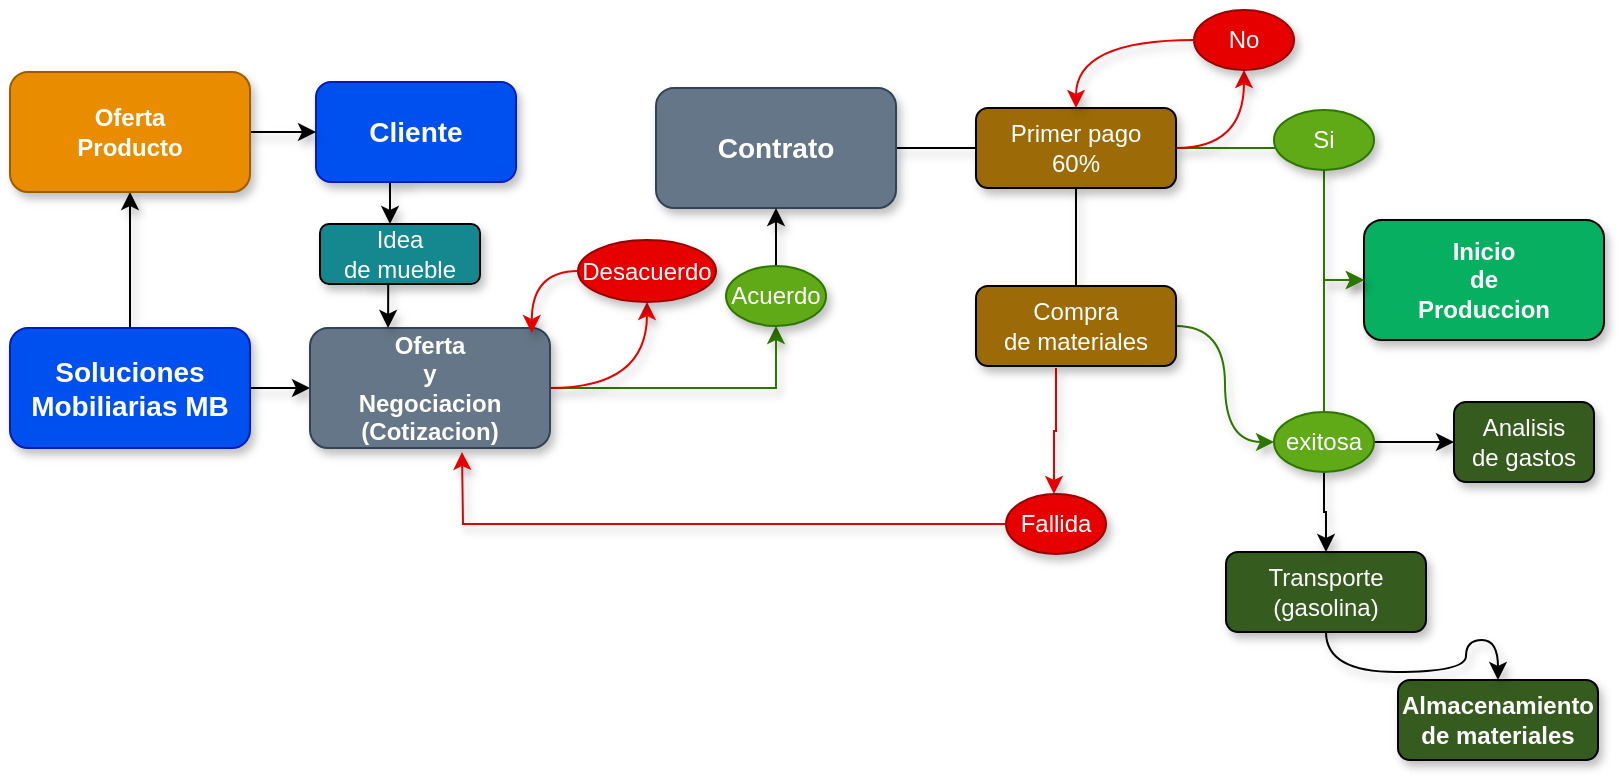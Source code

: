 <mxfile version="21.4.0" type="github">
  <diagram name="Página-1" id="ka4AoY8FFku9Bwo0JwTO">
    <mxGraphModel dx="1222" dy="594" grid="1" gridSize="10" guides="1" tooltips="1" connect="1" arrows="1" fold="1" page="1" pageScale="1" pageWidth="827" pageHeight="1169" math="0" shadow="0">
      <root>
        <mxCell id="0" />
        <mxCell id="1" parent="0" />
        <mxCell id="aSme18BVwC91N-OZb-XD-1" style="edgeStyle=orthogonalEdgeStyle;rounded=0;orthogonalLoop=1;jettySize=auto;html=1;shadow=1;" edge="1" parent="1" source="aSme18BVwC91N-OZb-XD-3" target="aSme18BVwC91N-OZb-XD-7">
          <mxGeometry relative="1" as="geometry" />
        </mxCell>
        <mxCell id="aSme18BVwC91N-OZb-XD-2" style="edgeStyle=orthogonalEdgeStyle;rounded=0;orthogonalLoop=1;jettySize=auto;html=1;entryX=0;entryY=0.5;entryDx=0;entryDy=0;shadow=1;" edge="1" parent="1" source="aSme18BVwC91N-OZb-XD-3" target="aSme18BVwC91N-OZb-XD-10">
          <mxGeometry relative="1" as="geometry" />
        </mxCell>
        <mxCell id="aSme18BVwC91N-OZb-XD-3" value="Soluciones Mobiliarias MB" style="rounded=1;whiteSpace=wrap;html=1;fillColor=#0050ef;fontColor=#ffffff;strokeColor=#001DBC;fontStyle=1;fontSize=14;shadow=1;" vertex="1" parent="1">
          <mxGeometry x="4" y="167" width="120" height="60" as="geometry" />
        </mxCell>
        <mxCell id="aSme18BVwC91N-OZb-XD-4" style="edgeStyle=orthogonalEdgeStyle;rounded=0;orthogonalLoop=1;jettySize=auto;html=1;entryX=0.5;entryY=0;entryDx=0;entryDy=0;shadow=1;" edge="1" parent="1">
          <mxGeometry relative="1" as="geometry">
            <mxPoint x="205.053" y="94" as="sourcePoint" />
            <mxPoint x="194" y="115" as="targetPoint" />
          </mxGeometry>
        </mxCell>
        <mxCell id="aSme18BVwC91N-OZb-XD-5" value="Cliente" style="whiteSpace=wrap;html=1;fillColor=#0050ef;strokeColor=#001DBC;fontColor=#ffffff;rounded=1;fontStyle=1;fontSize=14;shadow=1;" vertex="1" parent="1">
          <mxGeometry x="157" y="44" width="100" height="50" as="geometry" />
        </mxCell>
        <mxCell id="aSme18BVwC91N-OZb-XD-6" style="edgeStyle=orthogonalEdgeStyle;rounded=0;orthogonalLoop=1;jettySize=auto;html=1;entryX=0;entryY=0.5;entryDx=0;entryDy=0;shadow=1;" edge="1" parent="1" source="aSme18BVwC91N-OZb-XD-7" target="aSme18BVwC91N-OZb-XD-5">
          <mxGeometry relative="1" as="geometry" />
        </mxCell>
        <mxCell id="aSme18BVwC91N-OZb-XD-7" value="&lt;div&gt;Oferta&lt;/div&gt;&lt;div&gt;Producto&lt;br&gt;&lt;/div&gt;" style="rounded=1;whiteSpace=wrap;html=1;fillColor=#EA8C00;fontColor=#FFFFFF;strokeColor=#9C5D00;fontStyle=1;shadow=1;" vertex="1" parent="1">
          <mxGeometry x="4" y="39" width="120" height="60" as="geometry" />
        </mxCell>
        <mxCell id="aSme18BVwC91N-OZb-XD-8" style="edgeStyle=orthogonalEdgeStyle;rounded=0;orthogonalLoop=1;jettySize=auto;html=1;entryX=0.5;entryY=1;entryDx=0;entryDy=0;fillColor=#60a917;strokeColor=#2D7600;shadow=1;" edge="1" parent="1" source="aSme18BVwC91N-OZb-XD-10" target="aSme18BVwC91N-OZb-XD-37">
          <mxGeometry relative="1" as="geometry" />
        </mxCell>
        <mxCell id="aSme18BVwC91N-OZb-XD-9" style="edgeStyle=orthogonalEdgeStyle;rounded=0;orthogonalLoop=1;jettySize=auto;html=1;curved=1;strokeColor=#E60000;shadow=1;" edge="1" parent="1" source="aSme18BVwC91N-OZb-XD-10" target="aSme18BVwC91N-OZb-XD-39">
          <mxGeometry relative="1" as="geometry" />
        </mxCell>
        <mxCell id="aSme18BVwC91N-OZb-XD-10" value="&lt;div&gt;Oferta&lt;/div&gt;&lt;div&gt;y&lt;br&gt;&lt;/div&gt;&lt;div&gt;Negociacion&lt;/div&gt;(Cotizacion)" style="rounded=1;whiteSpace=wrap;html=1;fillColor=#647687;fontColor=#FFFFFF;strokeColor=#314354;fontStyle=1;shadow=1;" vertex="1" parent="1">
          <mxGeometry x="154" y="167" width="120" height="60" as="geometry" />
        </mxCell>
        <mxCell id="aSme18BVwC91N-OZb-XD-11" style="edgeStyle=orthogonalEdgeStyle;rounded=0;orthogonalLoop=1;jettySize=auto;html=1;shadow=1;" edge="1" parent="1">
          <mxGeometry relative="1" as="geometry">
            <mxPoint x="182" y="145.0" as="sourcePoint" />
            <mxPoint x="193.053" y="167" as="targetPoint" />
          </mxGeometry>
        </mxCell>
        <mxCell id="aSme18BVwC91N-OZb-XD-12" value="&lt;div&gt;Idea &lt;br&gt;&lt;/div&gt;&lt;div&gt;de mueble&lt;/div&gt;" style="rounded=1;whiteSpace=wrap;html=1;fillColor=#14878F;fontColor=#FFFFFF;shadow=1;" vertex="1" parent="1">
          <mxGeometry x="159" y="115" width="80" height="30" as="geometry" />
        </mxCell>
        <mxCell id="aSme18BVwC91N-OZb-XD-13" style="edgeStyle=orthogonalEdgeStyle;rounded=0;orthogonalLoop=1;jettySize=auto;html=1;endArrow=none;endFill=0;shadow=1;" edge="1" parent="1" source="aSme18BVwC91N-OZb-XD-14" target="aSme18BVwC91N-OZb-XD-18">
          <mxGeometry relative="1" as="geometry" />
        </mxCell>
        <mxCell id="aSme18BVwC91N-OZb-XD-14" value="&lt;div style=&quot;font-size: 14px;&quot;&gt;Contrato&lt;br style=&quot;font-size: 14px;&quot;&gt;&lt;/div&gt;" style="rounded=1;whiteSpace=wrap;html=1;fillColor=#647687;fontColor=#ffffff;strokeColor=#314354;fontStyle=1;fontSize=14;shadow=1;" vertex="1" parent="1">
          <mxGeometry x="327" y="47" width="120" height="60" as="geometry" />
        </mxCell>
        <mxCell id="aSme18BVwC91N-OZb-XD-15" style="edgeStyle=orthogonalEdgeStyle;rounded=0;orthogonalLoop=1;jettySize=auto;html=1;entryX=0.36;entryY=0.633;entryDx=0;entryDy=0;entryPerimeter=0;fillColor=#60a917;strokeColor=#2D7600;shadow=1;" edge="1" parent="1" source="aSme18BVwC91N-OZb-XD-18" target="aSme18BVwC91N-OZb-XD-27">
          <mxGeometry relative="1" as="geometry" />
        </mxCell>
        <mxCell id="aSme18BVwC91N-OZb-XD-16" style="edgeStyle=orthogonalEdgeStyle;rounded=0;orthogonalLoop=1;jettySize=auto;html=1;curved=1;strokeColor=#E60000;shadow=1;" edge="1" parent="1" source="aSme18BVwC91N-OZb-XD-18" target="aSme18BVwC91N-OZb-XD-29">
          <mxGeometry relative="1" as="geometry" />
        </mxCell>
        <mxCell id="aSme18BVwC91N-OZb-XD-17" style="edgeStyle=orthogonalEdgeStyle;rounded=0;orthogonalLoop=1;jettySize=auto;html=1;endArrow=none;endFill=0;shadow=1;" edge="1" parent="1" source="aSme18BVwC91N-OZb-XD-18" target="aSme18BVwC91N-OZb-XD-21">
          <mxGeometry relative="1" as="geometry" />
        </mxCell>
        <mxCell id="aSme18BVwC91N-OZb-XD-18" value="&lt;div&gt;Primer pago&lt;/div&gt;&lt;div&gt;60%&lt;/div&gt;" style="whiteSpace=wrap;html=1;rounded=1;fillColor=#9C6A06;fontColor=#FFFFFF;strokeColor=#000000;shadow=1;" vertex="1" parent="1">
          <mxGeometry x="487" y="57" width="100" height="40" as="geometry" />
        </mxCell>
        <mxCell id="aSme18BVwC91N-OZb-XD-19" style="edgeStyle=elbowEdgeStyle;rounded=0;orthogonalLoop=1;jettySize=auto;html=1;entryX=0.5;entryY=0;entryDx=0;entryDy=0;elbow=vertical;strokeColor=#E60000;shadow=1;" edge="1" parent="1">
          <mxGeometry relative="1" as="geometry">
            <mxPoint x="527" y="187" as="sourcePoint" />
            <mxPoint x="526.0" y="250" as="targetPoint" />
          </mxGeometry>
        </mxCell>
        <mxCell id="aSme18BVwC91N-OZb-XD-20" style="edgeStyle=orthogonalEdgeStyle;rounded=0;orthogonalLoop=1;jettySize=auto;html=1;entryX=0;entryY=0.5;entryDx=0;entryDy=0;elbow=vertical;curved=1;fillColor=#60a917;strokeColor=#2D7600;shadow=1;" edge="1" parent="1" source="aSme18BVwC91N-OZb-XD-21" target="aSme18BVwC91N-OZb-XD-33">
          <mxGeometry relative="1" as="geometry" />
        </mxCell>
        <mxCell id="aSme18BVwC91N-OZb-XD-21" value="&lt;div&gt;Compra&lt;/div&gt;&lt;div&gt;de materiales&lt;/div&gt;" style="whiteSpace=wrap;html=1;rounded=1;fillColor=#9C6A06;fontColor=#FFFFFF;strokeColor=#000000;shadow=1;" vertex="1" parent="1">
          <mxGeometry x="487" y="146" width="100" height="40" as="geometry" />
        </mxCell>
        <mxCell id="aSme18BVwC91N-OZb-XD-22" value="&lt;div&gt;Inicio&lt;/div&gt;&lt;div&gt;de&lt;/div&gt;&lt;div&gt;Produccion&lt;br&gt;&lt;/div&gt;" style="whiteSpace=wrap;html=1;fillColor=#07B061;strokeColor=#000000;fontColor=#ffffff;rounded=1;fontStyle=1;shadow=1;" vertex="1" parent="1">
          <mxGeometry x="681" y="113" width="120" height="60" as="geometry" />
        </mxCell>
        <mxCell id="aSme18BVwC91N-OZb-XD-23" value="&lt;div&gt;Almacenamiento&lt;/div&gt;&lt;div&gt;de materiales&lt;br&gt;&lt;/div&gt;" style="rounded=1;whiteSpace=wrap;html=1;fontStyle=1;fillColor=#355C1E;fontColor=#FFFFFF;strokeColor=#000000;shadow=1;" vertex="1" parent="1">
          <mxGeometry x="698" y="343" width="100" height="40" as="geometry" />
        </mxCell>
        <mxCell id="aSme18BVwC91N-OZb-XD-24" style="edgeStyle=orthogonalEdgeStyle;rounded=0;orthogonalLoop=1;jettySize=auto;html=1;entryX=0.5;entryY=0;entryDx=0;entryDy=0;curved=1;shadow=1;" edge="1" parent="1" source="aSme18BVwC91N-OZb-XD-25" target="aSme18BVwC91N-OZb-XD-23">
          <mxGeometry relative="1" as="geometry" />
        </mxCell>
        <mxCell id="aSme18BVwC91N-OZb-XD-25" value="&lt;div&gt;Transporte&lt;/div&gt;(gasolina)" style="rounded=1;whiteSpace=wrap;html=1;fillColor=#355C1E;fontColor=#FFFFFF;strokeColor=#000000;shadow=1;" vertex="1" parent="1">
          <mxGeometry x="612" y="279" width="100" height="40" as="geometry" />
        </mxCell>
        <mxCell id="aSme18BVwC91N-OZb-XD-26" style="edgeStyle=orthogonalEdgeStyle;rounded=0;orthogonalLoop=1;jettySize=auto;html=1;entryX=0;entryY=0.5;entryDx=0;entryDy=0;fillColor=#60a917;strokeColor=#2D7600;shadow=1;" edge="1" parent="1" source="aSme18BVwC91N-OZb-XD-27" target="aSme18BVwC91N-OZb-XD-22">
          <mxGeometry relative="1" as="geometry" />
        </mxCell>
        <mxCell id="aSme18BVwC91N-OZb-XD-27" value="Si" style="ellipse;whiteSpace=wrap;html=1;strokeColor=#2D7600;fillColor=#60a917;fontColor=#FFFFFF;shadow=1;" vertex="1" parent="1">
          <mxGeometry x="636" y="58" width="50" height="30" as="geometry" />
        </mxCell>
        <mxCell id="aSme18BVwC91N-OZb-XD-28" style="edgeStyle=orthogonalEdgeStyle;rounded=0;orthogonalLoop=1;jettySize=auto;html=1;entryX=0.5;entryY=0;entryDx=0;entryDy=0;strokeColor=#E60000;curved=1;shadow=1;" edge="1" parent="1" source="aSme18BVwC91N-OZb-XD-29" target="aSme18BVwC91N-OZb-XD-18">
          <mxGeometry relative="1" as="geometry" />
        </mxCell>
        <mxCell id="aSme18BVwC91N-OZb-XD-29" value="&lt;div&gt;No&lt;/div&gt;" style="ellipse;whiteSpace=wrap;html=1;strokeColor=#990000;fillColor=#E60000;fontColor=#FFFFFF;shadow=1;" vertex="1" parent="1">
          <mxGeometry x="596" y="8" width="50" height="30" as="geometry" />
        </mxCell>
        <mxCell id="aSme18BVwC91N-OZb-XD-30" style="edgeStyle=orthogonalEdgeStyle;rounded=0;orthogonalLoop=1;jettySize=auto;html=1;entryX=0.5;entryY=0;entryDx=0;entryDy=0;shadow=1;" edge="1" parent="1" source="aSme18BVwC91N-OZb-XD-33" target="aSme18BVwC91N-OZb-XD-25">
          <mxGeometry relative="1" as="geometry" />
        </mxCell>
        <mxCell id="aSme18BVwC91N-OZb-XD-31" style="edgeStyle=orthogonalEdgeStyle;rounded=0;orthogonalLoop=1;jettySize=auto;html=1;shadow=1;" edge="1" parent="1" source="aSme18BVwC91N-OZb-XD-33" target="aSme18BVwC91N-OZb-XD-40">
          <mxGeometry relative="1" as="geometry" />
        </mxCell>
        <mxCell id="aSme18BVwC91N-OZb-XD-32" style="edgeStyle=orthogonalEdgeStyle;rounded=0;orthogonalLoop=1;jettySize=auto;html=1;entryX=0;entryY=0.5;entryDx=0;entryDy=0;fillColor=#60a917;strokeColor=#2D7600;shadow=1;" edge="1" parent="1" source="aSme18BVwC91N-OZb-XD-33" target="aSme18BVwC91N-OZb-XD-22">
          <mxGeometry relative="1" as="geometry" />
        </mxCell>
        <mxCell id="aSme18BVwC91N-OZb-XD-33" value="exitosa" style="ellipse;whiteSpace=wrap;html=1;strokeColor=#2D7600;fillColor=#60a917;fontColor=#ffffff;labelBackgroundColor=none;shadow=1;" vertex="1" parent="1">
          <mxGeometry x="636" y="209" width="50" height="30" as="geometry" />
        </mxCell>
        <mxCell id="aSme18BVwC91N-OZb-XD-34" style="edgeStyle=orthogonalEdgeStyle;rounded=0;orthogonalLoop=1;jettySize=auto;html=1;strokeColor=#E60000;shadow=1;" edge="1" parent="1" source="aSme18BVwC91N-OZb-XD-35">
          <mxGeometry relative="1" as="geometry">
            <mxPoint x="230.0" y="229" as="targetPoint" />
          </mxGeometry>
        </mxCell>
        <mxCell id="aSme18BVwC91N-OZb-XD-35" value="Fallida" style="ellipse;whiteSpace=wrap;html=1;strokeColor=#990000;fillColor=#E60000;fontColor=#FFFFFF;shadow=1;" vertex="1" parent="1">
          <mxGeometry x="502" y="250" width="50" height="30" as="geometry" />
        </mxCell>
        <mxCell id="aSme18BVwC91N-OZb-XD-36" style="edgeStyle=orthogonalEdgeStyle;rounded=0;orthogonalLoop=1;jettySize=auto;html=1;entryX=0.5;entryY=1;entryDx=0;entryDy=0;shadow=1;" edge="1" parent="1" source="aSme18BVwC91N-OZb-XD-37" target="aSme18BVwC91N-OZb-XD-14">
          <mxGeometry relative="1" as="geometry" />
        </mxCell>
        <mxCell id="aSme18BVwC91N-OZb-XD-37" value="Acuerdo" style="ellipse;whiteSpace=wrap;html=1;strokeColor=#2D7600;fillColor=#60a917;fontColor=#FFFFFF;shadow=1;" vertex="1" parent="1">
          <mxGeometry x="362" y="136" width="50" height="30" as="geometry" />
        </mxCell>
        <mxCell id="aSme18BVwC91N-OZb-XD-38" style="edgeStyle=orthogonalEdgeStyle;rounded=0;orthogonalLoop=1;jettySize=auto;html=1;entryX=0.924;entryY=0.042;entryDx=0;entryDy=0;entryPerimeter=0;strokeColor=#E60000;curved=1;shadow=1;" edge="1" parent="1" source="aSme18BVwC91N-OZb-XD-39" target="aSme18BVwC91N-OZb-XD-10">
          <mxGeometry relative="1" as="geometry" />
        </mxCell>
        <mxCell id="aSme18BVwC91N-OZb-XD-39" value="&lt;div&gt;Desacuerdo&lt;/div&gt;" style="ellipse;whiteSpace=wrap;html=1;strokeColor=#990000;fillColor=#E60000;fontColor=#FFFFFF;shadow=1;" vertex="1" parent="1">
          <mxGeometry x="288" y="123" width="69" height="31" as="geometry" />
        </mxCell>
        <mxCell id="aSme18BVwC91N-OZb-XD-40" value="&lt;div&gt;Analisis&lt;/div&gt;&lt;div&gt;de gastos&lt;br&gt;&lt;/div&gt;" style="whiteSpace=wrap;html=1;rounded=1;fillColor=#355C1E;fontColor=#FFFFFF;strokeColor=#000000;shadow=1;" vertex="1" parent="1">
          <mxGeometry x="726" y="204" width="70" height="40" as="geometry" />
        </mxCell>
      </root>
    </mxGraphModel>
  </diagram>
</mxfile>
